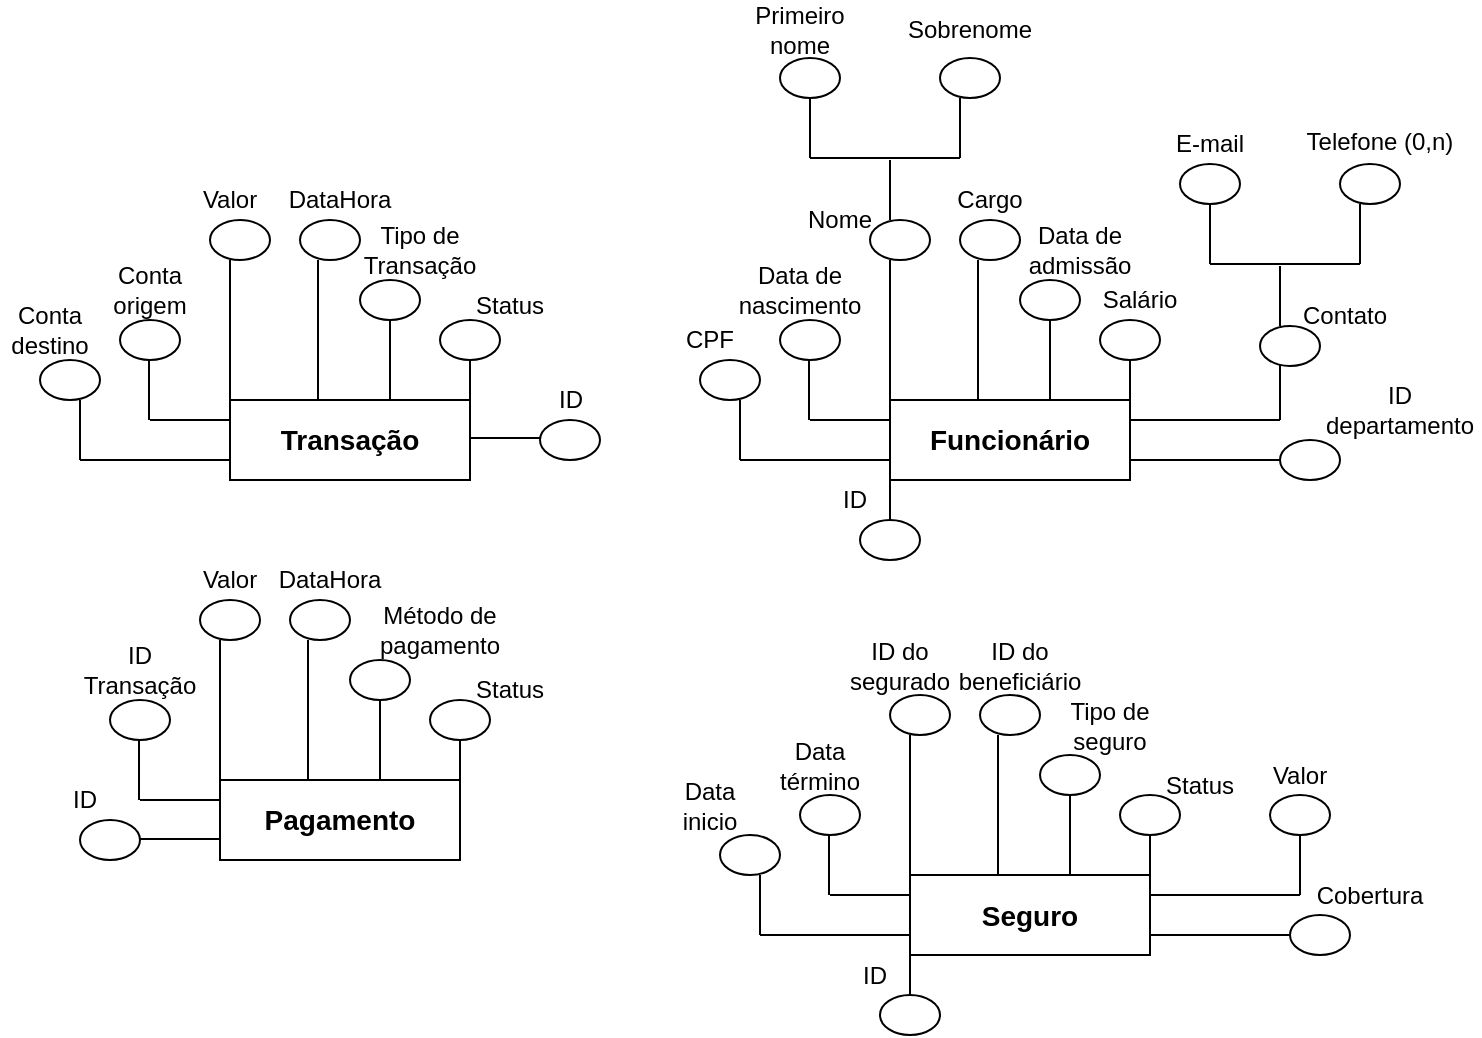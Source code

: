<mxfile version="24.7.6">
  <diagram name="Página-1" id="1HkuH7DsNxHWYjvwO7Ht">
    <mxGraphModel dx="1050" dy="557" grid="1" gridSize="10" guides="1" tooltips="1" connect="1" arrows="1" fold="1" page="1" pageScale="1" pageWidth="827" pageHeight="1169" math="0" shadow="0">
      <root>
        <mxCell id="0" />
        <mxCell id="1" parent="0" />
        <mxCell id="TvmcNosokVq-BHHIvJGE-1" value="&lt;b&gt;&lt;font style=&quot;font-size: 14px;&quot;&gt;Transação&lt;/font&gt;&lt;/b&gt;" style="rounded=0;whiteSpace=wrap;html=1;" vertex="1" parent="1">
          <mxGeometry x="155" y="330" width="120" height="40" as="geometry" />
        </mxCell>
        <mxCell id="TvmcNosokVq-BHHIvJGE-2" value="" style="endArrow=none;html=1;rounded=0;" edge="1" parent="1">
          <mxGeometry width="50" height="50" relative="1" as="geometry">
            <mxPoint x="155" y="330" as="sourcePoint" />
            <mxPoint x="155" y="260" as="targetPoint" />
          </mxGeometry>
        </mxCell>
        <mxCell id="TvmcNosokVq-BHHIvJGE-3" value="" style="ellipse;whiteSpace=wrap;html=1;" vertex="1" parent="1">
          <mxGeometry x="145" y="240" width="30" height="20" as="geometry" />
        </mxCell>
        <mxCell id="TvmcNosokVq-BHHIvJGE-4" value="Valor" style="text;html=1;align=center;verticalAlign=middle;whiteSpace=wrap;rounded=0;" vertex="1" parent="1">
          <mxGeometry x="135" y="220" width="40" height="20" as="geometry" />
        </mxCell>
        <mxCell id="TvmcNosokVq-BHHIvJGE-5" value="" style="endArrow=none;html=1;rounded=0;" edge="1" parent="1">
          <mxGeometry width="50" height="50" relative="1" as="geometry">
            <mxPoint x="199" y="330" as="sourcePoint" />
            <mxPoint x="199" y="260" as="targetPoint" />
          </mxGeometry>
        </mxCell>
        <mxCell id="TvmcNosokVq-BHHIvJGE-6" value="" style="ellipse;whiteSpace=wrap;html=1;" vertex="1" parent="1">
          <mxGeometry x="190" y="240" width="30" height="20" as="geometry" />
        </mxCell>
        <mxCell id="TvmcNosokVq-BHHIvJGE-7" value="DataHora" style="text;html=1;align=center;verticalAlign=middle;whiteSpace=wrap;rounded=0;" vertex="1" parent="1">
          <mxGeometry x="180" y="220" width="60" height="20" as="geometry" />
        </mxCell>
        <mxCell id="TvmcNosokVq-BHHIvJGE-9" value="" style="endArrow=none;html=1;rounded=0;" edge="1" parent="1">
          <mxGeometry width="50" height="50" relative="1" as="geometry">
            <mxPoint x="235" y="330" as="sourcePoint" />
            <mxPoint x="235" y="290" as="targetPoint" />
          </mxGeometry>
        </mxCell>
        <mxCell id="TvmcNosokVq-BHHIvJGE-18" value="" style="ellipse;whiteSpace=wrap;html=1;" vertex="1" parent="1">
          <mxGeometry x="220" y="270" width="30" height="20" as="geometry" />
        </mxCell>
        <mxCell id="TvmcNosokVq-BHHIvJGE-19" value="Tipo de Transação" style="text;html=1;align=center;verticalAlign=middle;whiteSpace=wrap;rounded=0;" vertex="1" parent="1">
          <mxGeometry x="215" y="240" width="70" height="30" as="geometry" />
        </mxCell>
        <mxCell id="TvmcNosokVq-BHHIvJGE-20" value="" style="endArrow=none;html=1;rounded=0;" edge="1" parent="1">
          <mxGeometry width="50" height="50" relative="1" as="geometry">
            <mxPoint x="275" y="340" as="sourcePoint" />
            <mxPoint x="275" y="310" as="targetPoint" />
          </mxGeometry>
        </mxCell>
        <mxCell id="TvmcNosokVq-BHHIvJGE-21" value="" style="ellipse;whiteSpace=wrap;html=1;" vertex="1" parent="1">
          <mxGeometry x="260" y="290" width="30" height="20" as="geometry" />
        </mxCell>
        <mxCell id="TvmcNosokVq-BHHIvJGE-22" value="Status" style="text;html=1;align=center;verticalAlign=middle;whiteSpace=wrap;rounded=0;" vertex="1" parent="1">
          <mxGeometry x="275" y="268" width="40" height="30" as="geometry" />
        </mxCell>
        <mxCell id="TvmcNosokVq-BHHIvJGE-23" value="" style="endArrow=none;html=1;rounded=0;" edge="1" parent="1">
          <mxGeometry width="50" height="50" relative="1" as="geometry">
            <mxPoint x="115" y="340" as="sourcePoint" />
            <mxPoint x="155" y="340" as="targetPoint" />
          </mxGeometry>
        </mxCell>
        <mxCell id="TvmcNosokVq-BHHIvJGE-24" value="" style="endArrow=none;html=1;rounded=0;" edge="1" parent="1">
          <mxGeometry width="50" height="50" relative="1" as="geometry">
            <mxPoint x="114.5" y="340" as="sourcePoint" />
            <mxPoint x="114.5" y="310" as="targetPoint" />
          </mxGeometry>
        </mxCell>
        <mxCell id="TvmcNosokVq-BHHIvJGE-25" value="" style="ellipse;whiteSpace=wrap;html=1;" vertex="1" parent="1">
          <mxGeometry x="100" y="290" width="30" height="20" as="geometry" />
        </mxCell>
        <mxCell id="TvmcNosokVq-BHHIvJGE-26" value="Conta origem" style="text;html=1;align=center;verticalAlign=middle;whiteSpace=wrap;rounded=0;" vertex="1" parent="1">
          <mxGeometry x="90" y="260" width="50" height="30" as="geometry" />
        </mxCell>
        <mxCell id="TvmcNosokVq-BHHIvJGE-27" value="" style="endArrow=none;html=1;rounded=0;" edge="1" parent="1">
          <mxGeometry width="50" height="50" relative="1" as="geometry">
            <mxPoint x="80" y="360" as="sourcePoint" />
            <mxPoint x="155" y="360" as="targetPoint" />
          </mxGeometry>
        </mxCell>
        <mxCell id="TvmcNosokVq-BHHIvJGE-28" value="" style="endArrow=none;html=1;rounded=0;" edge="1" parent="1">
          <mxGeometry width="50" height="50" relative="1" as="geometry">
            <mxPoint x="80" y="360" as="sourcePoint" />
            <mxPoint x="80" y="330" as="targetPoint" />
          </mxGeometry>
        </mxCell>
        <mxCell id="TvmcNosokVq-BHHIvJGE-29" value="" style="ellipse;whiteSpace=wrap;html=1;" vertex="1" parent="1">
          <mxGeometry x="60" y="310" width="30" height="20" as="geometry" />
        </mxCell>
        <mxCell id="TvmcNosokVq-BHHIvJGE-30" value="Conta destino" style="text;html=1;align=center;verticalAlign=middle;whiteSpace=wrap;rounded=0;" vertex="1" parent="1">
          <mxGeometry x="40" y="280" width="50" height="30" as="geometry" />
        </mxCell>
        <mxCell id="TvmcNosokVq-BHHIvJGE-32" value="&lt;b&gt;&lt;font style=&quot;font-size: 14px;&quot;&gt;Funcionário&lt;/font&gt;&lt;/b&gt;" style="rounded=0;whiteSpace=wrap;html=1;" vertex="1" parent="1">
          <mxGeometry x="485" y="330" width="120" height="40" as="geometry" />
        </mxCell>
        <mxCell id="TvmcNosokVq-BHHIvJGE-33" value="" style="endArrow=none;html=1;rounded=0;" edge="1" parent="1">
          <mxGeometry width="50" height="50" relative="1" as="geometry">
            <mxPoint x="485" y="330" as="sourcePoint" />
            <mxPoint x="485" y="260" as="targetPoint" />
          </mxGeometry>
        </mxCell>
        <mxCell id="TvmcNosokVq-BHHIvJGE-34" value="" style="ellipse;whiteSpace=wrap;html=1;" vertex="1" parent="1">
          <mxGeometry x="475" y="240" width="30" height="20" as="geometry" />
        </mxCell>
        <mxCell id="TvmcNosokVq-BHHIvJGE-35" value="Nome" style="text;html=1;align=center;verticalAlign=middle;whiteSpace=wrap;rounded=0;" vertex="1" parent="1">
          <mxGeometry x="440" y="230" width="40" height="20" as="geometry" />
        </mxCell>
        <mxCell id="TvmcNosokVq-BHHIvJGE-36" value="" style="endArrow=none;html=1;rounded=0;" edge="1" parent="1">
          <mxGeometry width="50" height="50" relative="1" as="geometry">
            <mxPoint x="529" y="330" as="sourcePoint" />
            <mxPoint x="529" y="260" as="targetPoint" />
          </mxGeometry>
        </mxCell>
        <mxCell id="TvmcNosokVq-BHHIvJGE-37" value="" style="ellipse;whiteSpace=wrap;html=1;" vertex="1" parent="1">
          <mxGeometry x="520" y="240" width="30" height="20" as="geometry" />
        </mxCell>
        <mxCell id="TvmcNosokVq-BHHIvJGE-38" value="Cargo" style="text;html=1;align=center;verticalAlign=middle;whiteSpace=wrap;rounded=0;" vertex="1" parent="1">
          <mxGeometry x="515" y="220" width="40" height="20" as="geometry" />
        </mxCell>
        <mxCell id="TvmcNosokVq-BHHIvJGE-39" value="" style="endArrow=none;html=1;rounded=0;" edge="1" parent="1">
          <mxGeometry width="50" height="50" relative="1" as="geometry">
            <mxPoint x="565" y="330" as="sourcePoint" />
            <mxPoint x="565" y="290" as="targetPoint" />
          </mxGeometry>
        </mxCell>
        <mxCell id="TvmcNosokVq-BHHIvJGE-40" value="" style="ellipse;whiteSpace=wrap;html=1;" vertex="1" parent="1">
          <mxGeometry x="550" y="270" width="30" height="20" as="geometry" />
        </mxCell>
        <mxCell id="TvmcNosokVq-BHHIvJGE-41" value="Data de admissão" style="text;html=1;align=center;verticalAlign=middle;whiteSpace=wrap;rounded=0;" vertex="1" parent="1">
          <mxGeometry x="550" y="240" width="60" height="30" as="geometry" />
        </mxCell>
        <mxCell id="TvmcNosokVq-BHHIvJGE-42" value="" style="endArrow=none;html=1;rounded=0;" edge="1" parent="1">
          <mxGeometry width="50" height="50" relative="1" as="geometry">
            <mxPoint x="605" y="340" as="sourcePoint" />
            <mxPoint x="605" y="310" as="targetPoint" />
          </mxGeometry>
        </mxCell>
        <mxCell id="TvmcNosokVq-BHHIvJGE-43" value="" style="ellipse;whiteSpace=wrap;html=1;" vertex="1" parent="1">
          <mxGeometry x="590" y="290" width="30" height="20" as="geometry" />
        </mxCell>
        <mxCell id="TvmcNosokVq-BHHIvJGE-44" value="Salário" style="text;html=1;align=center;verticalAlign=middle;whiteSpace=wrap;rounded=0;" vertex="1" parent="1">
          <mxGeometry x="590" y="265" width="40" height="30" as="geometry" />
        </mxCell>
        <mxCell id="TvmcNosokVq-BHHIvJGE-45" value="" style="endArrow=none;html=1;rounded=0;" edge="1" parent="1">
          <mxGeometry width="50" height="50" relative="1" as="geometry">
            <mxPoint x="445" y="340" as="sourcePoint" />
            <mxPoint x="485" y="340" as="targetPoint" />
          </mxGeometry>
        </mxCell>
        <mxCell id="TvmcNosokVq-BHHIvJGE-46" value="" style="endArrow=none;html=1;rounded=0;" edge="1" parent="1">
          <mxGeometry width="50" height="50" relative="1" as="geometry">
            <mxPoint x="444.5" y="340" as="sourcePoint" />
            <mxPoint x="444.5" y="310" as="targetPoint" />
          </mxGeometry>
        </mxCell>
        <mxCell id="TvmcNosokVq-BHHIvJGE-47" value="" style="ellipse;whiteSpace=wrap;html=1;" vertex="1" parent="1">
          <mxGeometry x="430" y="290" width="30" height="20" as="geometry" />
        </mxCell>
        <mxCell id="TvmcNosokVq-BHHIvJGE-48" value="Data de nascimento" style="text;html=1;align=center;verticalAlign=middle;whiteSpace=wrap;rounded=0;" vertex="1" parent="1">
          <mxGeometry x="410" y="260" width="60" height="30" as="geometry" />
        </mxCell>
        <mxCell id="TvmcNosokVq-BHHIvJGE-49" value="" style="endArrow=none;html=1;rounded=0;" edge="1" parent="1">
          <mxGeometry width="50" height="50" relative="1" as="geometry">
            <mxPoint x="410" y="360" as="sourcePoint" />
            <mxPoint x="485" y="360" as="targetPoint" />
          </mxGeometry>
        </mxCell>
        <mxCell id="TvmcNosokVq-BHHIvJGE-50" value="" style="endArrow=none;html=1;rounded=0;" edge="1" parent="1">
          <mxGeometry width="50" height="50" relative="1" as="geometry">
            <mxPoint x="410" y="360" as="sourcePoint" />
            <mxPoint x="410" y="330" as="targetPoint" />
          </mxGeometry>
        </mxCell>
        <mxCell id="TvmcNosokVq-BHHIvJGE-51" value="" style="ellipse;whiteSpace=wrap;html=1;" vertex="1" parent="1">
          <mxGeometry x="390" y="310" width="30" height="20" as="geometry" />
        </mxCell>
        <mxCell id="TvmcNosokVq-BHHIvJGE-52" value="CPF" style="text;html=1;align=center;verticalAlign=middle;whiteSpace=wrap;rounded=0;" vertex="1" parent="1">
          <mxGeometry x="370" y="290" width="50" height="20" as="geometry" />
        </mxCell>
        <mxCell id="TvmcNosokVq-BHHIvJGE-54" value="" style="endArrow=none;html=1;rounded=0;" edge="1" parent="1">
          <mxGeometry width="50" height="50" relative="1" as="geometry">
            <mxPoint x="485" y="240" as="sourcePoint" />
            <mxPoint x="485" y="210" as="targetPoint" />
          </mxGeometry>
        </mxCell>
        <mxCell id="TvmcNosokVq-BHHIvJGE-55" value="" style="endArrow=none;html=1;rounded=0;" edge="1" parent="1">
          <mxGeometry width="50" height="50" relative="1" as="geometry">
            <mxPoint x="480" y="209" as="sourcePoint" />
            <mxPoint x="520" y="209" as="targetPoint" />
          </mxGeometry>
        </mxCell>
        <mxCell id="TvmcNosokVq-BHHIvJGE-56" value="" style="endArrow=none;html=1;rounded=0;" edge="1" parent="1">
          <mxGeometry width="50" height="50" relative="1" as="geometry">
            <mxPoint x="445" y="209" as="sourcePoint" />
            <mxPoint x="485" y="209" as="targetPoint" />
          </mxGeometry>
        </mxCell>
        <mxCell id="TvmcNosokVq-BHHIvJGE-57" value="" style="endArrow=none;html=1;rounded=0;" edge="1" parent="1">
          <mxGeometry width="50" height="50" relative="1" as="geometry">
            <mxPoint x="520" y="209" as="sourcePoint" />
            <mxPoint x="520" y="179" as="targetPoint" />
          </mxGeometry>
        </mxCell>
        <mxCell id="TvmcNosokVq-BHHIvJGE-58" value="" style="endArrow=none;html=1;rounded=0;" edge="1" parent="1">
          <mxGeometry width="50" height="50" relative="1" as="geometry">
            <mxPoint x="445" y="209" as="sourcePoint" />
            <mxPoint x="445" y="179" as="targetPoint" />
          </mxGeometry>
        </mxCell>
        <mxCell id="TvmcNosokVq-BHHIvJGE-59" value="" style="ellipse;whiteSpace=wrap;html=1;" vertex="1" parent="1">
          <mxGeometry x="430" y="159" width="30" height="20" as="geometry" />
        </mxCell>
        <mxCell id="TvmcNosokVq-BHHIvJGE-60" value="" style="ellipse;whiteSpace=wrap;html=1;" vertex="1" parent="1">
          <mxGeometry x="510" y="159" width="30" height="20" as="geometry" />
        </mxCell>
        <mxCell id="TvmcNosokVq-BHHIvJGE-61" value="Primeiro nome" style="text;html=1;align=center;verticalAlign=middle;whiteSpace=wrap;rounded=0;" vertex="1" parent="1">
          <mxGeometry x="410" y="130" width="60" height="30" as="geometry" />
        </mxCell>
        <mxCell id="TvmcNosokVq-BHHIvJGE-62" value="Sobrenome" style="text;html=1;align=center;verticalAlign=middle;whiteSpace=wrap;rounded=0;" vertex="1" parent="1">
          <mxGeometry x="495" y="134.5" width="60" height="21" as="geometry" />
        </mxCell>
        <mxCell id="TvmcNosokVq-BHHIvJGE-63" value="" style="endArrow=none;html=1;rounded=0;" edge="1" parent="1">
          <mxGeometry width="50" height="50" relative="1" as="geometry">
            <mxPoint x="605" y="340" as="sourcePoint" />
            <mxPoint x="680" y="340" as="targetPoint" />
          </mxGeometry>
        </mxCell>
        <mxCell id="TvmcNosokVq-BHHIvJGE-64" value="" style="endArrow=none;html=1;rounded=0;" edge="1" parent="1">
          <mxGeometry width="50" height="50" relative="1" as="geometry">
            <mxPoint x="680" y="340" as="sourcePoint" />
            <mxPoint x="680" y="310" as="targetPoint" />
          </mxGeometry>
        </mxCell>
        <mxCell id="TvmcNosokVq-BHHIvJGE-65" value="" style="ellipse;whiteSpace=wrap;html=1;" vertex="1" parent="1">
          <mxGeometry x="670" y="293" width="30" height="20" as="geometry" />
        </mxCell>
        <mxCell id="TvmcNosokVq-BHHIvJGE-66" value="" style="endArrow=none;html=1;rounded=0;" edge="1" parent="1">
          <mxGeometry width="50" height="50" relative="1" as="geometry">
            <mxPoint x="680" y="293" as="sourcePoint" />
            <mxPoint x="680" y="263" as="targetPoint" />
          </mxGeometry>
        </mxCell>
        <mxCell id="TvmcNosokVq-BHHIvJGE-67" value="" style="endArrow=none;html=1;rounded=0;" edge="1" parent="1">
          <mxGeometry width="50" height="50" relative="1" as="geometry">
            <mxPoint x="680" y="262" as="sourcePoint" />
            <mxPoint x="720" y="262" as="targetPoint" />
          </mxGeometry>
        </mxCell>
        <mxCell id="TvmcNosokVq-BHHIvJGE-68" value="" style="endArrow=none;html=1;rounded=0;" edge="1" parent="1">
          <mxGeometry width="50" height="50" relative="1" as="geometry">
            <mxPoint x="645" y="262" as="sourcePoint" />
            <mxPoint x="685" y="262" as="targetPoint" />
          </mxGeometry>
        </mxCell>
        <mxCell id="TvmcNosokVq-BHHIvJGE-69" value="" style="endArrow=none;html=1;rounded=0;" edge="1" parent="1">
          <mxGeometry width="50" height="50" relative="1" as="geometry">
            <mxPoint x="720" y="262" as="sourcePoint" />
            <mxPoint x="720" y="232" as="targetPoint" />
          </mxGeometry>
        </mxCell>
        <mxCell id="TvmcNosokVq-BHHIvJGE-70" value="" style="endArrow=none;html=1;rounded=0;" edge="1" parent="1">
          <mxGeometry width="50" height="50" relative="1" as="geometry">
            <mxPoint x="645" y="262" as="sourcePoint" />
            <mxPoint x="645" y="232" as="targetPoint" />
          </mxGeometry>
        </mxCell>
        <mxCell id="TvmcNosokVq-BHHIvJGE-71" value="" style="ellipse;whiteSpace=wrap;html=1;" vertex="1" parent="1">
          <mxGeometry x="630" y="212" width="30" height="20" as="geometry" />
        </mxCell>
        <mxCell id="TvmcNosokVq-BHHIvJGE-72" value="" style="ellipse;whiteSpace=wrap;html=1;" vertex="1" parent="1">
          <mxGeometry x="710" y="212" width="30" height="20" as="geometry" />
        </mxCell>
        <mxCell id="TvmcNosokVq-BHHIvJGE-73" value="Contato" style="text;html=1;align=center;verticalAlign=middle;whiteSpace=wrap;rounded=0;" vertex="1" parent="1">
          <mxGeometry x="690" y="278" width="45" height="20" as="geometry" />
        </mxCell>
        <mxCell id="TvmcNosokVq-BHHIvJGE-74" value="E-mail" style="text;html=1;align=center;verticalAlign=middle;whiteSpace=wrap;rounded=0;" vertex="1" parent="1">
          <mxGeometry x="625" y="191" width="40" height="21" as="geometry" />
        </mxCell>
        <mxCell id="TvmcNosokVq-BHHIvJGE-75" value="Telefone (0,n)" style="text;html=1;align=center;verticalAlign=middle;whiteSpace=wrap;rounded=0;" vertex="1" parent="1">
          <mxGeometry x="690" y="190" width="80" height="22" as="geometry" />
        </mxCell>
        <mxCell id="TvmcNosokVq-BHHIvJGE-76" value="" style="endArrow=none;html=1;rounded=0;" edge="1" parent="1">
          <mxGeometry width="50" height="50" relative="1" as="geometry">
            <mxPoint x="605" y="360" as="sourcePoint" />
            <mxPoint x="680" y="360" as="targetPoint" />
          </mxGeometry>
        </mxCell>
        <mxCell id="TvmcNosokVq-BHHIvJGE-77" value="" style="ellipse;whiteSpace=wrap;html=1;" vertex="1" parent="1">
          <mxGeometry x="680" y="350" width="30" height="20" as="geometry" />
        </mxCell>
        <mxCell id="TvmcNosokVq-BHHIvJGE-78" value="ID departamento" style="text;html=1;align=center;verticalAlign=middle;whiteSpace=wrap;rounded=0;" vertex="1" parent="1">
          <mxGeometry x="700" y="320" width="80" height="30" as="geometry" />
        </mxCell>
        <mxCell id="TvmcNosokVq-BHHIvJGE-79" value="&lt;b&gt;&lt;font style=&quot;font-size: 14px;&quot;&gt;Pagamento&lt;/font&gt;&lt;/b&gt;" style="rounded=0;whiteSpace=wrap;html=1;" vertex="1" parent="1">
          <mxGeometry x="150" y="520" width="120" height="40" as="geometry" />
        </mxCell>
        <mxCell id="TvmcNosokVq-BHHIvJGE-80" value="" style="endArrow=none;html=1;rounded=0;" edge="1" parent="1">
          <mxGeometry width="50" height="50" relative="1" as="geometry">
            <mxPoint x="150" y="520" as="sourcePoint" />
            <mxPoint x="150" y="450" as="targetPoint" />
          </mxGeometry>
        </mxCell>
        <mxCell id="TvmcNosokVq-BHHIvJGE-81" value="" style="ellipse;whiteSpace=wrap;html=1;" vertex="1" parent="1">
          <mxGeometry x="140" y="430" width="30" height="20" as="geometry" />
        </mxCell>
        <mxCell id="TvmcNosokVq-BHHIvJGE-82" value="Valor" style="text;html=1;align=center;verticalAlign=middle;whiteSpace=wrap;rounded=0;" vertex="1" parent="1">
          <mxGeometry x="135" y="410" width="40" height="20" as="geometry" />
        </mxCell>
        <mxCell id="TvmcNosokVq-BHHIvJGE-83" value="" style="endArrow=none;html=1;rounded=0;" edge="1" parent="1">
          <mxGeometry width="50" height="50" relative="1" as="geometry">
            <mxPoint x="194" y="520" as="sourcePoint" />
            <mxPoint x="194" y="450" as="targetPoint" />
          </mxGeometry>
        </mxCell>
        <mxCell id="TvmcNosokVq-BHHIvJGE-84" value="" style="ellipse;whiteSpace=wrap;html=1;" vertex="1" parent="1">
          <mxGeometry x="185" y="430" width="30" height="20" as="geometry" />
        </mxCell>
        <mxCell id="TvmcNosokVq-BHHIvJGE-85" value="DataHora" style="text;html=1;align=center;verticalAlign=middle;whiteSpace=wrap;rounded=0;" vertex="1" parent="1">
          <mxGeometry x="175" y="410" width="60" height="20" as="geometry" />
        </mxCell>
        <mxCell id="TvmcNosokVq-BHHIvJGE-86" value="" style="endArrow=none;html=1;rounded=0;" edge="1" parent="1">
          <mxGeometry width="50" height="50" relative="1" as="geometry">
            <mxPoint x="230" y="520" as="sourcePoint" />
            <mxPoint x="230" y="480" as="targetPoint" />
          </mxGeometry>
        </mxCell>
        <mxCell id="TvmcNosokVq-BHHIvJGE-87" value="" style="ellipse;whiteSpace=wrap;html=1;" vertex="1" parent="1">
          <mxGeometry x="215" y="460" width="30" height="20" as="geometry" />
        </mxCell>
        <mxCell id="TvmcNosokVq-BHHIvJGE-88" value="Método de pagamento" style="text;html=1;align=center;verticalAlign=middle;whiteSpace=wrap;rounded=0;" vertex="1" parent="1">
          <mxGeometry x="225" y="430" width="70" height="30" as="geometry" />
        </mxCell>
        <mxCell id="TvmcNosokVq-BHHIvJGE-89" value="" style="endArrow=none;html=1;rounded=0;" edge="1" parent="1">
          <mxGeometry width="50" height="50" relative="1" as="geometry">
            <mxPoint x="270" y="530" as="sourcePoint" />
            <mxPoint x="270" y="500" as="targetPoint" />
          </mxGeometry>
        </mxCell>
        <mxCell id="TvmcNosokVq-BHHIvJGE-90" value="" style="ellipse;whiteSpace=wrap;html=1;" vertex="1" parent="1">
          <mxGeometry x="255" y="480" width="30" height="20" as="geometry" />
        </mxCell>
        <mxCell id="TvmcNosokVq-BHHIvJGE-91" value="Status" style="text;html=1;align=center;verticalAlign=middle;whiteSpace=wrap;rounded=0;" vertex="1" parent="1">
          <mxGeometry x="275" y="460" width="40" height="30" as="geometry" />
        </mxCell>
        <mxCell id="TvmcNosokVq-BHHIvJGE-92" value="" style="endArrow=none;html=1;rounded=0;" edge="1" parent="1">
          <mxGeometry width="50" height="50" relative="1" as="geometry">
            <mxPoint x="110" y="530" as="sourcePoint" />
            <mxPoint x="150" y="530" as="targetPoint" />
          </mxGeometry>
        </mxCell>
        <mxCell id="TvmcNosokVq-BHHIvJGE-93" value="" style="endArrow=none;html=1;rounded=0;" edge="1" parent="1">
          <mxGeometry width="50" height="50" relative="1" as="geometry">
            <mxPoint x="109.5" y="530" as="sourcePoint" />
            <mxPoint x="109.5" y="500" as="targetPoint" />
          </mxGeometry>
        </mxCell>
        <mxCell id="TvmcNosokVq-BHHIvJGE-94" value="" style="ellipse;whiteSpace=wrap;html=1;" vertex="1" parent="1">
          <mxGeometry x="95" y="480" width="30" height="20" as="geometry" />
        </mxCell>
        <mxCell id="TvmcNosokVq-BHHIvJGE-95" value="ID Transação" style="text;html=1;align=center;verticalAlign=middle;whiteSpace=wrap;rounded=0;" vertex="1" parent="1">
          <mxGeometry x="80" y="450" width="60" height="30" as="geometry" />
        </mxCell>
        <mxCell id="TvmcNosokVq-BHHIvJGE-100" value="&lt;b&gt;&lt;font style=&quot;font-size: 14px;&quot;&gt;Seguro&lt;/font&gt;&lt;/b&gt;" style="rounded=0;whiteSpace=wrap;html=1;" vertex="1" parent="1">
          <mxGeometry x="495" y="567.5" width="120" height="40" as="geometry" />
        </mxCell>
        <mxCell id="TvmcNosokVq-BHHIvJGE-101" value="" style="endArrow=none;html=1;rounded=0;" edge="1" parent="1">
          <mxGeometry width="50" height="50" relative="1" as="geometry">
            <mxPoint x="495" y="567.5" as="sourcePoint" />
            <mxPoint x="495" y="497.5" as="targetPoint" />
          </mxGeometry>
        </mxCell>
        <mxCell id="TvmcNosokVq-BHHIvJGE-102" value="" style="ellipse;whiteSpace=wrap;html=1;" vertex="1" parent="1">
          <mxGeometry x="485" y="477.5" width="30" height="20" as="geometry" />
        </mxCell>
        <mxCell id="TvmcNosokVq-BHHIvJGE-103" value="ID do segurado" style="text;html=1;align=center;verticalAlign=middle;whiteSpace=wrap;rounded=0;" vertex="1" parent="1">
          <mxGeometry x="460" y="447.5" width="60" height="30" as="geometry" />
        </mxCell>
        <mxCell id="TvmcNosokVq-BHHIvJGE-104" value="" style="endArrow=none;html=1;rounded=0;" edge="1" parent="1">
          <mxGeometry width="50" height="50" relative="1" as="geometry">
            <mxPoint x="539" y="567.5" as="sourcePoint" />
            <mxPoint x="539" y="497.5" as="targetPoint" />
          </mxGeometry>
        </mxCell>
        <mxCell id="TvmcNosokVq-BHHIvJGE-105" value="" style="ellipse;whiteSpace=wrap;html=1;" vertex="1" parent="1">
          <mxGeometry x="530" y="477.5" width="30" height="20" as="geometry" />
        </mxCell>
        <mxCell id="TvmcNosokVq-BHHIvJGE-106" value="ID do beneficiário" style="text;html=1;align=center;verticalAlign=middle;whiteSpace=wrap;rounded=0;" vertex="1" parent="1">
          <mxGeometry x="515" y="447.5" width="70" height="30" as="geometry" />
        </mxCell>
        <mxCell id="TvmcNosokVq-BHHIvJGE-107" value="" style="endArrow=none;html=1;rounded=0;" edge="1" parent="1">
          <mxGeometry width="50" height="50" relative="1" as="geometry">
            <mxPoint x="575" y="567.5" as="sourcePoint" />
            <mxPoint x="575" y="527.5" as="targetPoint" />
          </mxGeometry>
        </mxCell>
        <mxCell id="TvmcNosokVq-BHHIvJGE-108" value="" style="ellipse;whiteSpace=wrap;html=1;" vertex="1" parent="1">
          <mxGeometry x="560" y="507.5" width="30" height="20" as="geometry" />
        </mxCell>
        <mxCell id="TvmcNosokVq-BHHIvJGE-109" value="Tipo de seguro" style="text;html=1;align=center;verticalAlign=middle;whiteSpace=wrap;rounded=0;" vertex="1" parent="1">
          <mxGeometry x="570" y="477.5" width="50" height="30" as="geometry" />
        </mxCell>
        <mxCell id="TvmcNosokVq-BHHIvJGE-110" value="" style="endArrow=none;html=1;rounded=0;" edge="1" parent="1">
          <mxGeometry width="50" height="50" relative="1" as="geometry">
            <mxPoint x="615" y="577.5" as="sourcePoint" />
            <mxPoint x="615" y="547.5" as="targetPoint" />
          </mxGeometry>
        </mxCell>
        <mxCell id="TvmcNosokVq-BHHIvJGE-111" value="" style="ellipse;whiteSpace=wrap;html=1;" vertex="1" parent="1">
          <mxGeometry x="600" y="527.5" width="30" height="20" as="geometry" />
        </mxCell>
        <mxCell id="TvmcNosokVq-BHHIvJGE-112" value="Status" style="text;html=1;align=center;verticalAlign=middle;whiteSpace=wrap;rounded=0;" vertex="1" parent="1">
          <mxGeometry x="620" y="507.5" width="40" height="30" as="geometry" />
        </mxCell>
        <mxCell id="TvmcNosokVq-BHHIvJGE-113" value="" style="endArrow=none;html=1;rounded=0;" edge="1" parent="1">
          <mxGeometry width="50" height="50" relative="1" as="geometry">
            <mxPoint x="455" y="577.5" as="sourcePoint" />
            <mxPoint x="495" y="577.5" as="targetPoint" />
          </mxGeometry>
        </mxCell>
        <mxCell id="TvmcNosokVq-BHHIvJGE-114" value="" style="endArrow=none;html=1;rounded=0;" edge="1" parent="1">
          <mxGeometry width="50" height="50" relative="1" as="geometry">
            <mxPoint x="454.5" y="577.5" as="sourcePoint" />
            <mxPoint x="454.5" y="547.5" as="targetPoint" />
          </mxGeometry>
        </mxCell>
        <mxCell id="TvmcNosokVq-BHHIvJGE-115" value="" style="ellipse;whiteSpace=wrap;html=1;" vertex="1" parent="1">
          <mxGeometry x="440" y="527.5" width="30" height="20" as="geometry" />
        </mxCell>
        <mxCell id="TvmcNosokVq-BHHIvJGE-116" value="Data término" style="text;html=1;align=center;verticalAlign=middle;whiteSpace=wrap;rounded=0;" vertex="1" parent="1">
          <mxGeometry x="425" y="497.5" width="50" height="30" as="geometry" />
        </mxCell>
        <mxCell id="TvmcNosokVq-BHHIvJGE-117" value="" style="endArrow=none;html=1;rounded=0;" edge="1" parent="1">
          <mxGeometry width="50" height="50" relative="1" as="geometry">
            <mxPoint x="420" y="597.5" as="sourcePoint" />
            <mxPoint x="495" y="597.5" as="targetPoint" />
          </mxGeometry>
        </mxCell>
        <mxCell id="TvmcNosokVq-BHHIvJGE-118" value="" style="endArrow=none;html=1;rounded=0;" edge="1" parent="1">
          <mxGeometry width="50" height="50" relative="1" as="geometry">
            <mxPoint x="420" y="597.5" as="sourcePoint" />
            <mxPoint x="420" y="567.5" as="targetPoint" />
          </mxGeometry>
        </mxCell>
        <mxCell id="TvmcNosokVq-BHHIvJGE-119" value="" style="ellipse;whiteSpace=wrap;html=1;" vertex="1" parent="1">
          <mxGeometry x="400" y="547.5" width="30" height="20" as="geometry" />
        </mxCell>
        <mxCell id="TvmcNosokVq-BHHIvJGE-120" value="Data inicio" style="text;html=1;align=center;verticalAlign=middle;whiteSpace=wrap;rounded=0;" vertex="1" parent="1">
          <mxGeometry x="370" y="517.5" width="50" height="30" as="geometry" />
        </mxCell>
        <mxCell id="TvmcNosokVq-BHHIvJGE-124" value="" style="endArrow=none;html=1;rounded=0;" edge="1" parent="1">
          <mxGeometry width="50" height="50" relative="1" as="geometry">
            <mxPoint x="615" y="577.5" as="sourcePoint" />
            <mxPoint x="690" y="577.5" as="targetPoint" />
          </mxGeometry>
        </mxCell>
        <mxCell id="TvmcNosokVq-BHHIvJGE-125" value="" style="endArrow=none;html=1;rounded=0;" edge="1" parent="1">
          <mxGeometry width="50" height="50" relative="1" as="geometry">
            <mxPoint x="690" y="577.5" as="sourcePoint" />
            <mxPoint x="690" y="547.5" as="targetPoint" />
          </mxGeometry>
        </mxCell>
        <mxCell id="TvmcNosokVq-BHHIvJGE-126" value="" style="ellipse;whiteSpace=wrap;html=1;" vertex="1" parent="1">
          <mxGeometry x="675" y="527.5" width="30" height="20" as="geometry" />
        </mxCell>
        <mxCell id="TvmcNosokVq-BHHIvJGE-127" value="Valor" style="text;html=1;align=center;verticalAlign=middle;whiteSpace=wrap;rounded=0;" vertex="1" parent="1">
          <mxGeometry x="670" y="507.5" width="40" height="20" as="geometry" />
        </mxCell>
        <mxCell id="TvmcNosokVq-BHHIvJGE-128" value="" style="endArrow=none;html=1;rounded=0;" edge="1" parent="1">
          <mxGeometry width="50" height="50" relative="1" as="geometry">
            <mxPoint x="615" y="597.5" as="sourcePoint" />
            <mxPoint x="690" y="597.5" as="targetPoint" />
          </mxGeometry>
        </mxCell>
        <mxCell id="TvmcNosokVq-BHHIvJGE-129" value="" style="ellipse;whiteSpace=wrap;html=1;" vertex="1" parent="1">
          <mxGeometry x="685" y="587.5" width="30" height="20" as="geometry" />
        </mxCell>
        <mxCell id="TvmcNosokVq-BHHIvJGE-130" value="Cobertura" style="text;html=1;align=center;verticalAlign=middle;whiteSpace=wrap;rounded=0;" vertex="1" parent="1">
          <mxGeometry x="700" y="567.5" width="50" height="20" as="geometry" />
        </mxCell>
        <mxCell id="TvmcNosokVq-BHHIvJGE-131" value="" style="endArrow=none;html=1;rounded=0;" edge="1" parent="1">
          <mxGeometry width="50" height="50" relative="1" as="geometry">
            <mxPoint x="110" y="549.5" as="sourcePoint" />
            <mxPoint x="150" y="549.5" as="targetPoint" />
          </mxGeometry>
        </mxCell>
        <mxCell id="TvmcNosokVq-BHHIvJGE-132" value="" style="ellipse;whiteSpace=wrap;html=1;" vertex="1" parent="1">
          <mxGeometry x="80" y="540" width="30" height="20" as="geometry" />
        </mxCell>
        <mxCell id="TvmcNosokVq-BHHIvJGE-133" value="ID" style="text;html=1;align=center;verticalAlign=middle;whiteSpace=wrap;rounded=0;" vertex="1" parent="1">
          <mxGeometry x="75" y="520" width="15" height="20" as="geometry" />
        </mxCell>
        <mxCell id="TvmcNosokVq-BHHIvJGE-134" value="" style="endArrow=none;html=1;rounded=0;" edge="1" parent="1">
          <mxGeometry width="50" height="50" relative="1" as="geometry">
            <mxPoint x="275" y="349" as="sourcePoint" />
            <mxPoint x="315" y="349" as="targetPoint" />
          </mxGeometry>
        </mxCell>
        <mxCell id="TvmcNosokVq-BHHIvJGE-135" value="" style="ellipse;whiteSpace=wrap;html=1;" vertex="1" parent="1">
          <mxGeometry x="310" y="340" width="30" height="20" as="geometry" />
        </mxCell>
        <mxCell id="TvmcNosokVq-BHHIvJGE-136" value="ID" style="text;html=1;align=center;verticalAlign=middle;whiteSpace=wrap;rounded=0;" vertex="1" parent="1">
          <mxGeometry x="317.5" y="320" width="15" height="20" as="geometry" />
        </mxCell>
        <mxCell id="TvmcNosokVq-BHHIvJGE-137" value="" style="endArrow=none;html=1;rounded=0;" edge="1" parent="1">
          <mxGeometry width="50" height="50" relative="1" as="geometry">
            <mxPoint x="495" y="632.5" as="sourcePoint" />
            <mxPoint x="495" y="602.5" as="targetPoint" />
          </mxGeometry>
        </mxCell>
        <mxCell id="TvmcNosokVq-BHHIvJGE-138" value="" style="ellipse;whiteSpace=wrap;html=1;" vertex="1" parent="1">
          <mxGeometry x="480" y="627.5" width="30" height="20" as="geometry" />
        </mxCell>
        <mxCell id="TvmcNosokVq-BHHIvJGE-139" value="ID" style="text;html=1;align=center;verticalAlign=middle;whiteSpace=wrap;rounded=0;" vertex="1" parent="1">
          <mxGeometry x="470" y="607.5" width="15" height="20" as="geometry" />
        </mxCell>
        <mxCell id="TvmcNosokVq-BHHIvJGE-140" value="" style="endArrow=none;html=1;rounded=0;" edge="1" parent="1">
          <mxGeometry width="50" height="50" relative="1" as="geometry">
            <mxPoint x="485" y="400" as="sourcePoint" />
            <mxPoint x="485" y="370" as="targetPoint" />
          </mxGeometry>
        </mxCell>
        <mxCell id="TvmcNosokVq-BHHIvJGE-141" value="" style="ellipse;whiteSpace=wrap;html=1;" vertex="1" parent="1">
          <mxGeometry x="470" y="390" width="30" height="20" as="geometry" />
        </mxCell>
        <mxCell id="TvmcNosokVq-BHHIvJGE-142" value="ID" style="text;html=1;align=center;verticalAlign=middle;whiteSpace=wrap;rounded=0;" vertex="1" parent="1">
          <mxGeometry x="460" y="370" width="15" height="20" as="geometry" />
        </mxCell>
      </root>
    </mxGraphModel>
  </diagram>
</mxfile>
